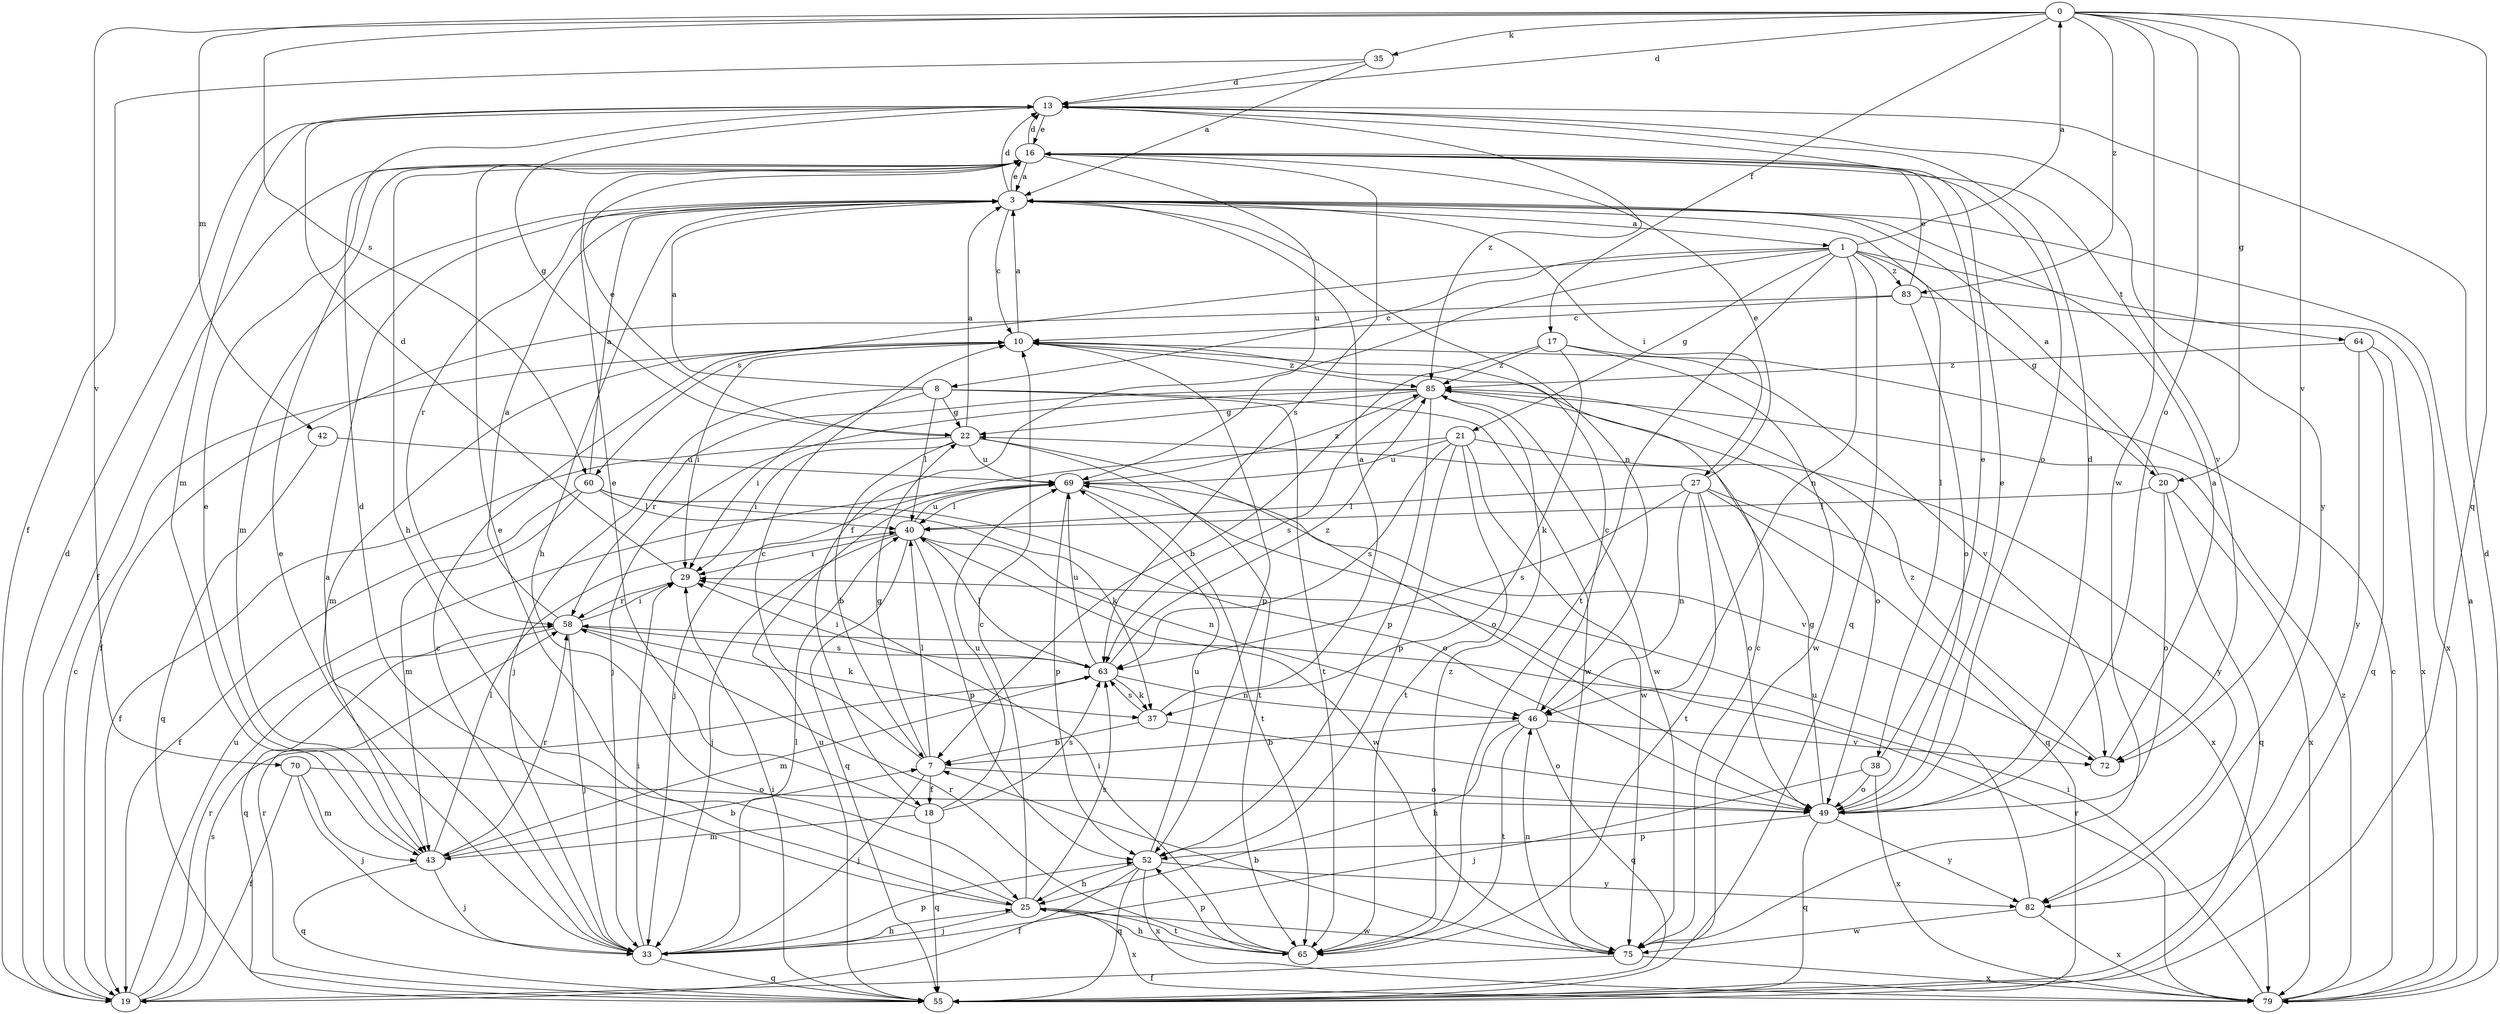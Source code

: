 strict digraph  {
0;
1;
3;
7;
8;
10;
13;
16;
17;
18;
19;
20;
21;
22;
25;
27;
29;
33;
35;
37;
38;
40;
42;
43;
46;
49;
52;
55;
58;
60;
63;
64;
65;
69;
70;
72;
75;
79;
82;
83;
85;
0 -> 13  [label=d];
0 -> 17  [label=f];
0 -> 20  [label=g];
0 -> 35  [label=k];
0 -> 42  [label=m];
0 -> 49  [label=o];
0 -> 55  [label=q];
0 -> 60  [label=s];
0 -> 70  [label=v];
0 -> 72  [label=v];
0 -> 75  [label=w];
0 -> 83  [label=z];
1 -> 0  [label=a];
1 -> 8  [label=c];
1 -> 18  [label=f];
1 -> 20  [label=g];
1 -> 21  [label=g];
1 -> 46  [label=n];
1 -> 55  [label=q];
1 -> 60  [label=s];
1 -> 64  [label=t];
1 -> 65  [label=t];
1 -> 83  [label=z];
3 -> 1  [label=a];
3 -> 10  [label=c];
3 -> 13  [label=d];
3 -> 16  [label=e];
3 -> 25  [label=h];
3 -> 27  [label=i];
3 -> 38  [label=l];
3 -> 43  [label=m];
3 -> 46  [label=n];
3 -> 58  [label=r];
7 -> 10  [label=c];
7 -> 18  [label=f];
7 -> 22  [label=g];
7 -> 33  [label=j];
7 -> 40  [label=l];
7 -> 49  [label=o];
8 -> 3  [label=a];
8 -> 22  [label=g];
8 -> 29  [label=i];
8 -> 33  [label=j];
8 -> 40  [label=l];
8 -> 65  [label=t];
8 -> 75  [label=w];
10 -> 3  [label=a];
10 -> 29  [label=i];
10 -> 43  [label=m];
10 -> 52  [label=p];
10 -> 85  [label=z];
13 -> 16  [label=e];
13 -> 22  [label=g];
13 -> 43  [label=m];
13 -> 49  [label=o];
13 -> 82  [label=y];
13 -> 85  [label=z];
16 -> 3  [label=a];
16 -> 13  [label=d];
16 -> 19  [label=f];
16 -> 25  [label=h];
16 -> 63  [label=s];
16 -> 69  [label=u];
16 -> 72  [label=v];
17 -> 7  [label=b];
17 -> 37  [label=k];
17 -> 72  [label=v];
17 -> 75  [label=w];
17 -> 85  [label=z];
18 -> 16  [label=e];
18 -> 43  [label=m];
18 -> 55  [label=q];
18 -> 63  [label=s];
18 -> 69  [label=u];
19 -> 10  [label=c];
19 -> 13  [label=d];
19 -> 58  [label=r];
19 -> 63  [label=s];
19 -> 69  [label=u];
20 -> 3  [label=a];
20 -> 40  [label=l];
20 -> 49  [label=o];
20 -> 55  [label=q];
20 -> 79  [label=x];
21 -> 33  [label=j];
21 -> 52  [label=p];
21 -> 63  [label=s];
21 -> 65  [label=t];
21 -> 69  [label=u];
21 -> 75  [label=w];
21 -> 82  [label=y];
22 -> 3  [label=a];
22 -> 7  [label=b];
22 -> 16  [label=e];
22 -> 19  [label=f];
22 -> 29  [label=i];
22 -> 49  [label=o];
22 -> 65  [label=t];
22 -> 69  [label=u];
25 -> 10  [label=c];
25 -> 13  [label=d];
25 -> 16  [label=e];
25 -> 33  [label=j];
25 -> 63  [label=s];
25 -> 65  [label=t];
25 -> 75  [label=w];
25 -> 79  [label=x];
27 -> 16  [label=e];
27 -> 40  [label=l];
27 -> 46  [label=n];
27 -> 49  [label=o];
27 -> 55  [label=q];
27 -> 63  [label=s];
27 -> 65  [label=t];
27 -> 79  [label=x];
29 -> 13  [label=d];
29 -> 58  [label=r];
33 -> 3  [label=a];
33 -> 10  [label=c];
33 -> 16  [label=e];
33 -> 25  [label=h];
33 -> 29  [label=i];
33 -> 40  [label=l];
33 -> 52  [label=p];
33 -> 55  [label=q];
35 -> 3  [label=a];
35 -> 13  [label=d];
35 -> 19  [label=f];
37 -> 3  [label=a];
37 -> 7  [label=b];
37 -> 49  [label=o];
37 -> 63  [label=s];
38 -> 16  [label=e];
38 -> 33  [label=j];
38 -> 49  [label=o];
38 -> 79  [label=x];
40 -> 29  [label=i];
40 -> 33  [label=j];
40 -> 46  [label=n];
40 -> 52  [label=p];
40 -> 55  [label=q];
40 -> 69  [label=u];
40 -> 75  [label=w];
42 -> 55  [label=q];
42 -> 69  [label=u];
43 -> 7  [label=b];
43 -> 16  [label=e];
43 -> 33  [label=j];
43 -> 40  [label=l];
43 -> 55  [label=q];
43 -> 58  [label=r];
46 -> 7  [label=b];
46 -> 10  [label=c];
46 -> 25  [label=h];
46 -> 55  [label=q];
46 -> 65  [label=t];
46 -> 72  [label=v];
49 -> 13  [label=d];
49 -> 16  [label=e];
49 -> 22  [label=g];
49 -> 52  [label=p];
49 -> 55  [label=q];
49 -> 82  [label=y];
52 -> 19  [label=f];
52 -> 25  [label=h];
52 -> 55  [label=q];
52 -> 69  [label=u];
52 -> 79  [label=x];
52 -> 82  [label=y];
55 -> 29  [label=i];
55 -> 58  [label=r];
55 -> 69  [label=u];
58 -> 3  [label=a];
58 -> 29  [label=i];
58 -> 33  [label=j];
58 -> 37  [label=k];
58 -> 55  [label=q];
58 -> 63  [label=s];
60 -> 3  [label=a];
60 -> 19  [label=f];
60 -> 37  [label=k];
60 -> 40  [label=l];
60 -> 43  [label=m];
60 -> 49  [label=o];
63 -> 29  [label=i];
63 -> 37  [label=k];
63 -> 40  [label=l];
63 -> 43  [label=m];
63 -> 46  [label=n];
63 -> 69  [label=u];
63 -> 85  [label=z];
64 -> 55  [label=q];
64 -> 79  [label=x];
64 -> 82  [label=y];
64 -> 85  [label=z];
65 -> 25  [label=h];
65 -> 29  [label=i];
65 -> 52  [label=p];
65 -> 58  [label=r];
65 -> 85  [label=z];
69 -> 40  [label=l];
69 -> 52  [label=p];
69 -> 65  [label=t];
69 -> 72  [label=v];
69 -> 85  [label=z];
70 -> 19  [label=f];
70 -> 33  [label=j];
70 -> 43  [label=m];
70 -> 49  [label=o];
72 -> 3  [label=a];
72 -> 85  [label=z];
75 -> 7  [label=b];
75 -> 10  [label=c];
75 -> 19  [label=f];
75 -> 46  [label=n];
75 -> 79  [label=x];
79 -> 3  [label=a];
79 -> 10  [label=c];
79 -> 13  [label=d];
79 -> 29  [label=i];
79 -> 58  [label=r];
79 -> 85  [label=z];
82 -> 69  [label=u];
82 -> 75  [label=w];
82 -> 79  [label=x];
83 -> 10  [label=c];
83 -> 16  [label=e];
83 -> 19  [label=f];
83 -> 49  [label=o];
83 -> 79  [label=x];
85 -> 22  [label=g];
85 -> 33  [label=j];
85 -> 49  [label=o];
85 -> 52  [label=p];
85 -> 58  [label=r];
85 -> 63  [label=s];
85 -> 75  [label=w];
}
